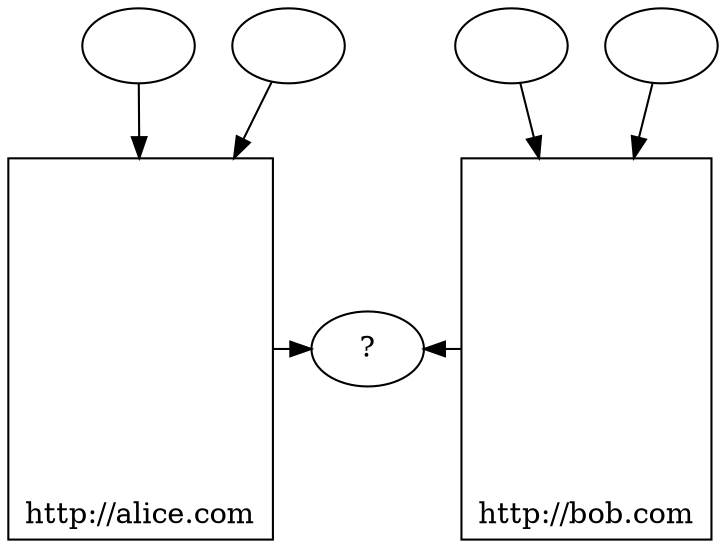 digraph B {	
	alice[label="\l\l\l\l\l\l\l\l\l\lhttp://alice.com", image="img/alice.jpg", shape="rectangle"];
	questionMark[label="?"];
	bob[label="\l\l\l\l\l\l\l\l\l\lhttp://bob.com", image="img/bob.jpg", shape="rectangle"];

	questionMark -> bob[dir=back];
	alice -> questionMark;
	
	bobPC1[label="", image="img/computer.png"];
	bobPC2[label="", image="img/computer.png"];

	bobPC1 -> bob;
	bobPC2 -> bob;

	alicePC1[label="", image="img/computer.png"];
	alicePC2[label="", image="img/computer.png"];

	alicePC1 -> alice;
	alicePC2 -> alice;

	{rank = same; alice questionMark bob; }
}